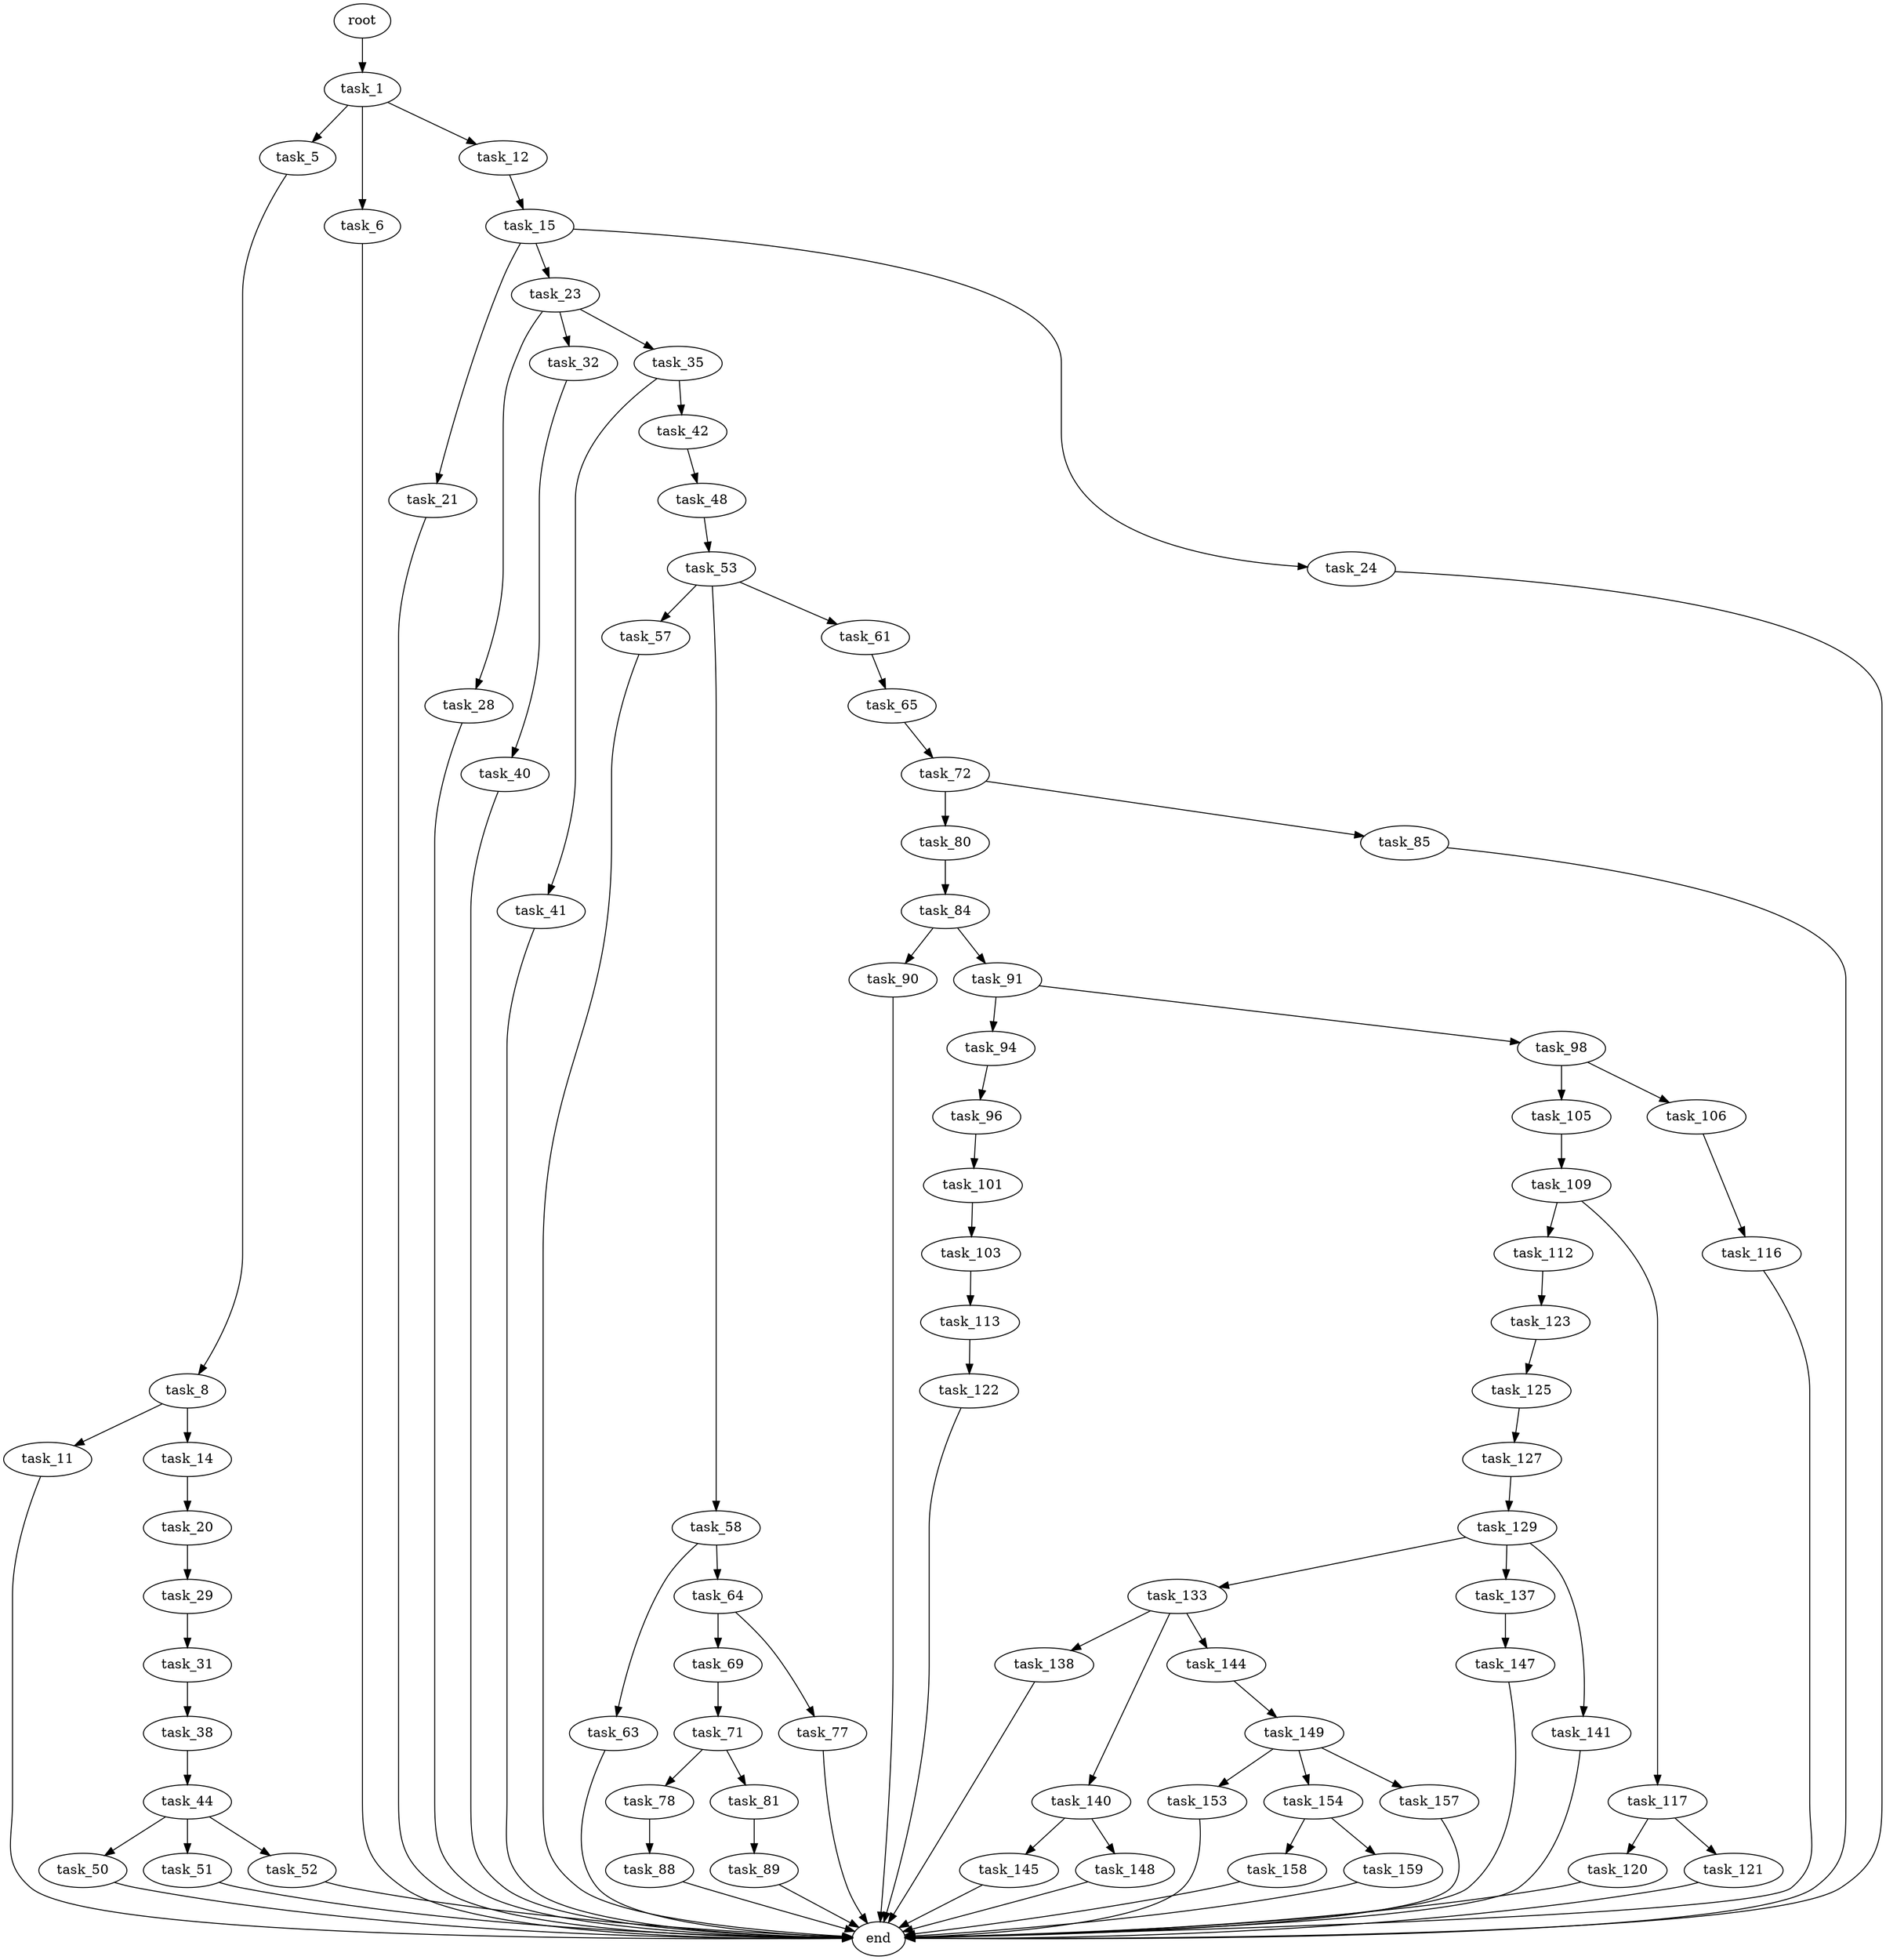 digraph G {
  root [size="0.000000"];
  task_1 [size="549755813888.000000"];
  task_5 [size="231928233984.000000"];
  task_6 [size="782757789696.000000"];
  task_8 [size="32631398732.000000"];
  task_11 [size="811154832891.000000"];
  task_12 [size="23600305995.000000"];
  task_14 [size="383611629658.000000"];
  task_15 [size="1073741824000.000000"];
  task_20 [size="368293445632.000000"];
  task_21 [size="181595193385.000000"];
  task_23 [size="236188508441.000000"];
  task_24 [size="44234089338.000000"];
  task_28 [size="847644492.000000"];
  task_29 [size="442759465028.000000"];
  task_31 [size="983002302269.000000"];
  task_32 [size="196991629718.000000"];
  task_35 [size="782757789696.000000"];
  task_38 [size="10510040244.000000"];
  task_40 [size="316584134.000000"];
  task_41 [size="1459036194.000000"];
  task_42 [size="101232215997.000000"];
  task_44 [size="11808959299.000000"];
  task_48 [size="7704771463.000000"];
  task_50 [size="40784785688.000000"];
  task_51 [size="134217728000.000000"];
  task_52 [size="295590606287.000000"];
  task_53 [size="14109927668.000000"];
  task_57 [size="7590373667.000000"];
  task_58 [size="456521163143.000000"];
  task_61 [size="28991029248.000000"];
  task_63 [size="7652836453.000000"];
  task_64 [size="368293445632.000000"];
  task_65 [size="6918028736.000000"];
  task_69 [size="918772932074.000000"];
  task_71 [size="5008764281.000000"];
  task_72 [size="93158714699.000000"];
  task_77 [size="231928233984.000000"];
  task_78 [size="42578833134.000000"];
  task_80 [size="15856439733.000000"];
  task_81 [size="134217728000.000000"];
  task_84 [size="2034139706.000000"];
  task_85 [size="8919355447.000000"];
  task_88 [size="28991029248.000000"];
  task_89 [size="782757789696.000000"];
  task_90 [size="40990003788.000000"];
  task_91 [size="482809229008.000000"];
  task_94 [size="68719476736.000000"];
  task_96 [size="197590729925.000000"];
  task_98 [size="782757789696.000000"];
  task_101 [size="131916947198.000000"];
  task_103 [size="28437089880.000000"];
  task_105 [size="368293445632.000000"];
  task_106 [size="144862561731.000000"];
  task_109 [size="681266010263.000000"];
  task_112 [size="6509723495.000000"];
  task_113 [size="4024059432.000000"];
  task_116 [size="963336119527.000000"];
  task_117 [size="372361364.000000"];
  task_120 [size="231928233984.000000"];
  task_121 [size="4731685036.000000"];
  task_122 [size="239755860214.000000"];
  task_123 [size="8660250523.000000"];
  task_125 [size="199546749226.000000"];
  task_127 [size="159363051515.000000"];
  task_129 [size="9985552680.000000"];
  task_133 [size="782757789696.000000"];
  task_137 [size="231928233984.000000"];
  task_138 [size="114141444456.000000"];
  task_140 [size="9526824120.000000"];
  task_141 [size="103617020806.000000"];
  task_144 [size="17714746268.000000"];
  task_145 [size="534141103057.000000"];
  task_147 [size="8589934592.000000"];
  task_148 [size="3269967618.000000"];
  task_149 [size="35383224652.000000"];
  task_153 [size="41436112792.000000"];
  task_154 [size="1073741824000.000000"];
  task_157 [size="28935391185.000000"];
  task_158 [size="11002836892.000000"];
  task_159 [size="28645310426.000000"];
  end [size="0.000000"];

  root -> task_1 [size="1.000000"];
  task_1 -> task_5 [size="536870912.000000"];
  task_1 -> task_6 [size="536870912.000000"];
  task_1 -> task_12 [size="536870912.000000"];
  task_5 -> task_8 [size="301989888.000000"];
  task_6 -> end [size="1.000000"];
  task_8 -> task_11 [size="536870912.000000"];
  task_8 -> task_14 [size="536870912.000000"];
  task_11 -> end [size="1.000000"];
  task_12 -> task_15 [size="33554432.000000"];
  task_14 -> task_20 [size="536870912.000000"];
  task_15 -> task_21 [size="838860800.000000"];
  task_15 -> task_23 [size="838860800.000000"];
  task_15 -> task_24 [size="838860800.000000"];
  task_20 -> task_29 [size="411041792.000000"];
  task_21 -> end [size="1.000000"];
  task_23 -> task_28 [size="209715200.000000"];
  task_23 -> task_32 [size="209715200.000000"];
  task_23 -> task_35 [size="209715200.000000"];
  task_24 -> end [size="1.000000"];
  task_28 -> end [size="1.000000"];
  task_29 -> task_31 [size="536870912.000000"];
  task_31 -> task_38 [size="679477248.000000"];
  task_32 -> task_40 [size="838860800.000000"];
  task_35 -> task_41 [size="679477248.000000"];
  task_35 -> task_42 [size="679477248.000000"];
  task_38 -> task_44 [size="209715200.000000"];
  task_40 -> end [size="1.000000"];
  task_41 -> end [size="1.000000"];
  task_42 -> task_48 [size="75497472.000000"];
  task_44 -> task_50 [size="301989888.000000"];
  task_44 -> task_51 [size="301989888.000000"];
  task_44 -> task_52 [size="301989888.000000"];
  task_48 -> task_53 [size="209715200.000000"];
  task_50 -> end [size="1.000000"];
  task_51 -> end [size="1.000000"];
  task_52 -> end [size="1.000000"];
  task_53 -> task_57 [size="301989888.000000"];
  task_53 -> task_58 [size="301989888.000000"];
  task_53 -> task_61 [size="301989888.000000"];
  task_57 -> end [size="1.000000"];
  task_58 -> task_63 [size="679477248.000000"];
  task_58 -> task_64 [size="679477248.000000"];
  task_61 -> task_65 [size="75497472.000000"];
  task_63 -> end [size="1.000000"];
  task_64 -> task_69 [size="411041792.000000"];
  task_64 -> task_77 [size="411041792.000000"];
  task_65 -> task_72 [size="134217728.000000"];
  task_69 -> task_71 [size="838860800.000000"];
  task_71 -> task_78 [size="536870912.000000"];
  task_71 -> task_81 [size="536870912.000000"];
  task_72 -> task_80 [size="75497472.000000"];
  task_72 -> task_85 [size="75497472.000000"];
  task_77 -> end [size="1.000000"];
  task_78 -> task_88 [size="838860800.000000"];
  task_80 -> task_84 [size="301989888.000000"];
  task_81 -> task_89 [size="209715200.000000"];
  task_84 -> task_90 [size="209715200.000000"];
  task_84 -> task_91 [size="209715200.000000"];
  task_85 -> end [size="1.000000"];
  task_88 -> end [size="1.000000"];
  task_89 -> end [size="1.000000"];
  task_90 -> end [size="1.000000"];
  task_91 -> task_94 [size="301989888.000000"];
  task_91 -> task_98 [size="301989888.000000"];
  task_94 -> task_96 [size="134217728.000000"];
  task_96 -> task_101 [size="301989888.000000"];
  task_98 -> task_105 [size="679477248.000000"];
  task_98 -> task_106 [size="679477248.000000"];
  task_101 -> task_103 [size="536870912.000000"];
  task_103 -> task_113 [size="838860800.000000"];
  task_105 -> task_109 [size="411041792.000000"];
  task_106 -> task_116 [size="411041792.000000"];
  task_109 -> task_112 [size="679477248.000000"];
  task_109 -> task_117 [size="679477248.000000"];
  task_112 -> task_123 [size="301989888.000000"];
  task_113 -> task_122 [size="134217728.000000"];
  task_116 -> end [size="1.000000"];
  task_117 -> task_120 [size="33554432.000000"];
  task_117 -> task_121 [size="33554432.000000"];
  task_120 -> end [size="1.000000"];
  task_121 -> end [size="1.000000"];
  task_122 -> end [size="1.000000"];
  task_123 -> task_125 [size="536870912.000000"];
  task_125 -> task_127 [size="209715200.000000"];
  task_127 -> task_129 [size="209715200.000000"];
  task_129 -> task_133 [size="301989888.000000"];
  task_129 -> task_137 [size="301989888.000000"];
  task_129 -> task_141 [size="301989888.000000"];
  task_133 -> task_138 [size="679477248.000000"];
  task_133 -> task_140 [size="679477248.000000"];
  task_133 -> task_144 [size="679477248.000000"];
  task_137 -> task_147 [size="301989888.000000"];
  task_138 -> end [size="1.000000"];
  task_140 -> task_145 [size="838860800.000000"];
  task_140 -> task_148 [size="838860800.000000"];
  task_141 -> end [size="1.000000"];
  task_144 -> task_149 [size="679477248.000000"];
  task_145 -> end [size="1.000000"];
  task_147 -> end [size="1.000000"];
  task_148 -> end [size="1.000000"];
  task_149 -> task_153 [size="838860800.000000"];
  task_149 -> task_154 [size="838860800.000000"];
  task_149 -> task_157 [size="838860800.000000"];
  task_153 -> end [size="1.000000"];
  task_154 -> task_158 [size="838860800.000000"];
  task_154 -> task_159 [size="838860800.000000"];
  task_157 -> end [size="1.000000"];
  task_158 -> end [size="1.000000"];
  task_159 -> end [size="1.000000"];
}
